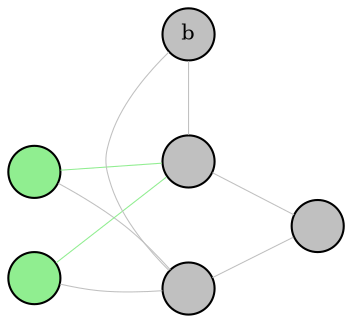 graph NeuralNetwork {
    rankdir=LR; // Left to Right direction
    bgcolor=transparent; // Set background color to transparent
    node [shape=circle, style=filled, fontcolor=black, fillcolor=grey, fixedsize=true, width=0.35, height=0.35, fontsize=10];
    edge [color=grey, fontcolor=white, fontsize=10, penwidth=0.5];
    
    // Input layer
    X1 [label="", fillcolor=lightgreen];
    X2 [label="", fillcolor=lightgreen];
    
    // Hidden layer
    H1 [label=""];
    H2 [label=""];
    
    // Bias node (placed above the hidden layer)
    B1 [label="b"];
    
    // Output layer
    Y1 [label=""];

    {rank=same; B1; H2; H1;}
      
    B1 -- H1;
    B1 -- H2;
    H1 -- H2 [style=invis];
    
    // Connecting Input to Hidden Layer
    X1 -- H1 [label="w₁" color=lightgreen];
    X1 -- H2;
    X2 -- H1 [label="w₂" color=lightgreen];
    X2 -- H2;

    
    // Connecting Hidden to Output Layer
    H1 -- Y1;
    H2 -- Y1;
}